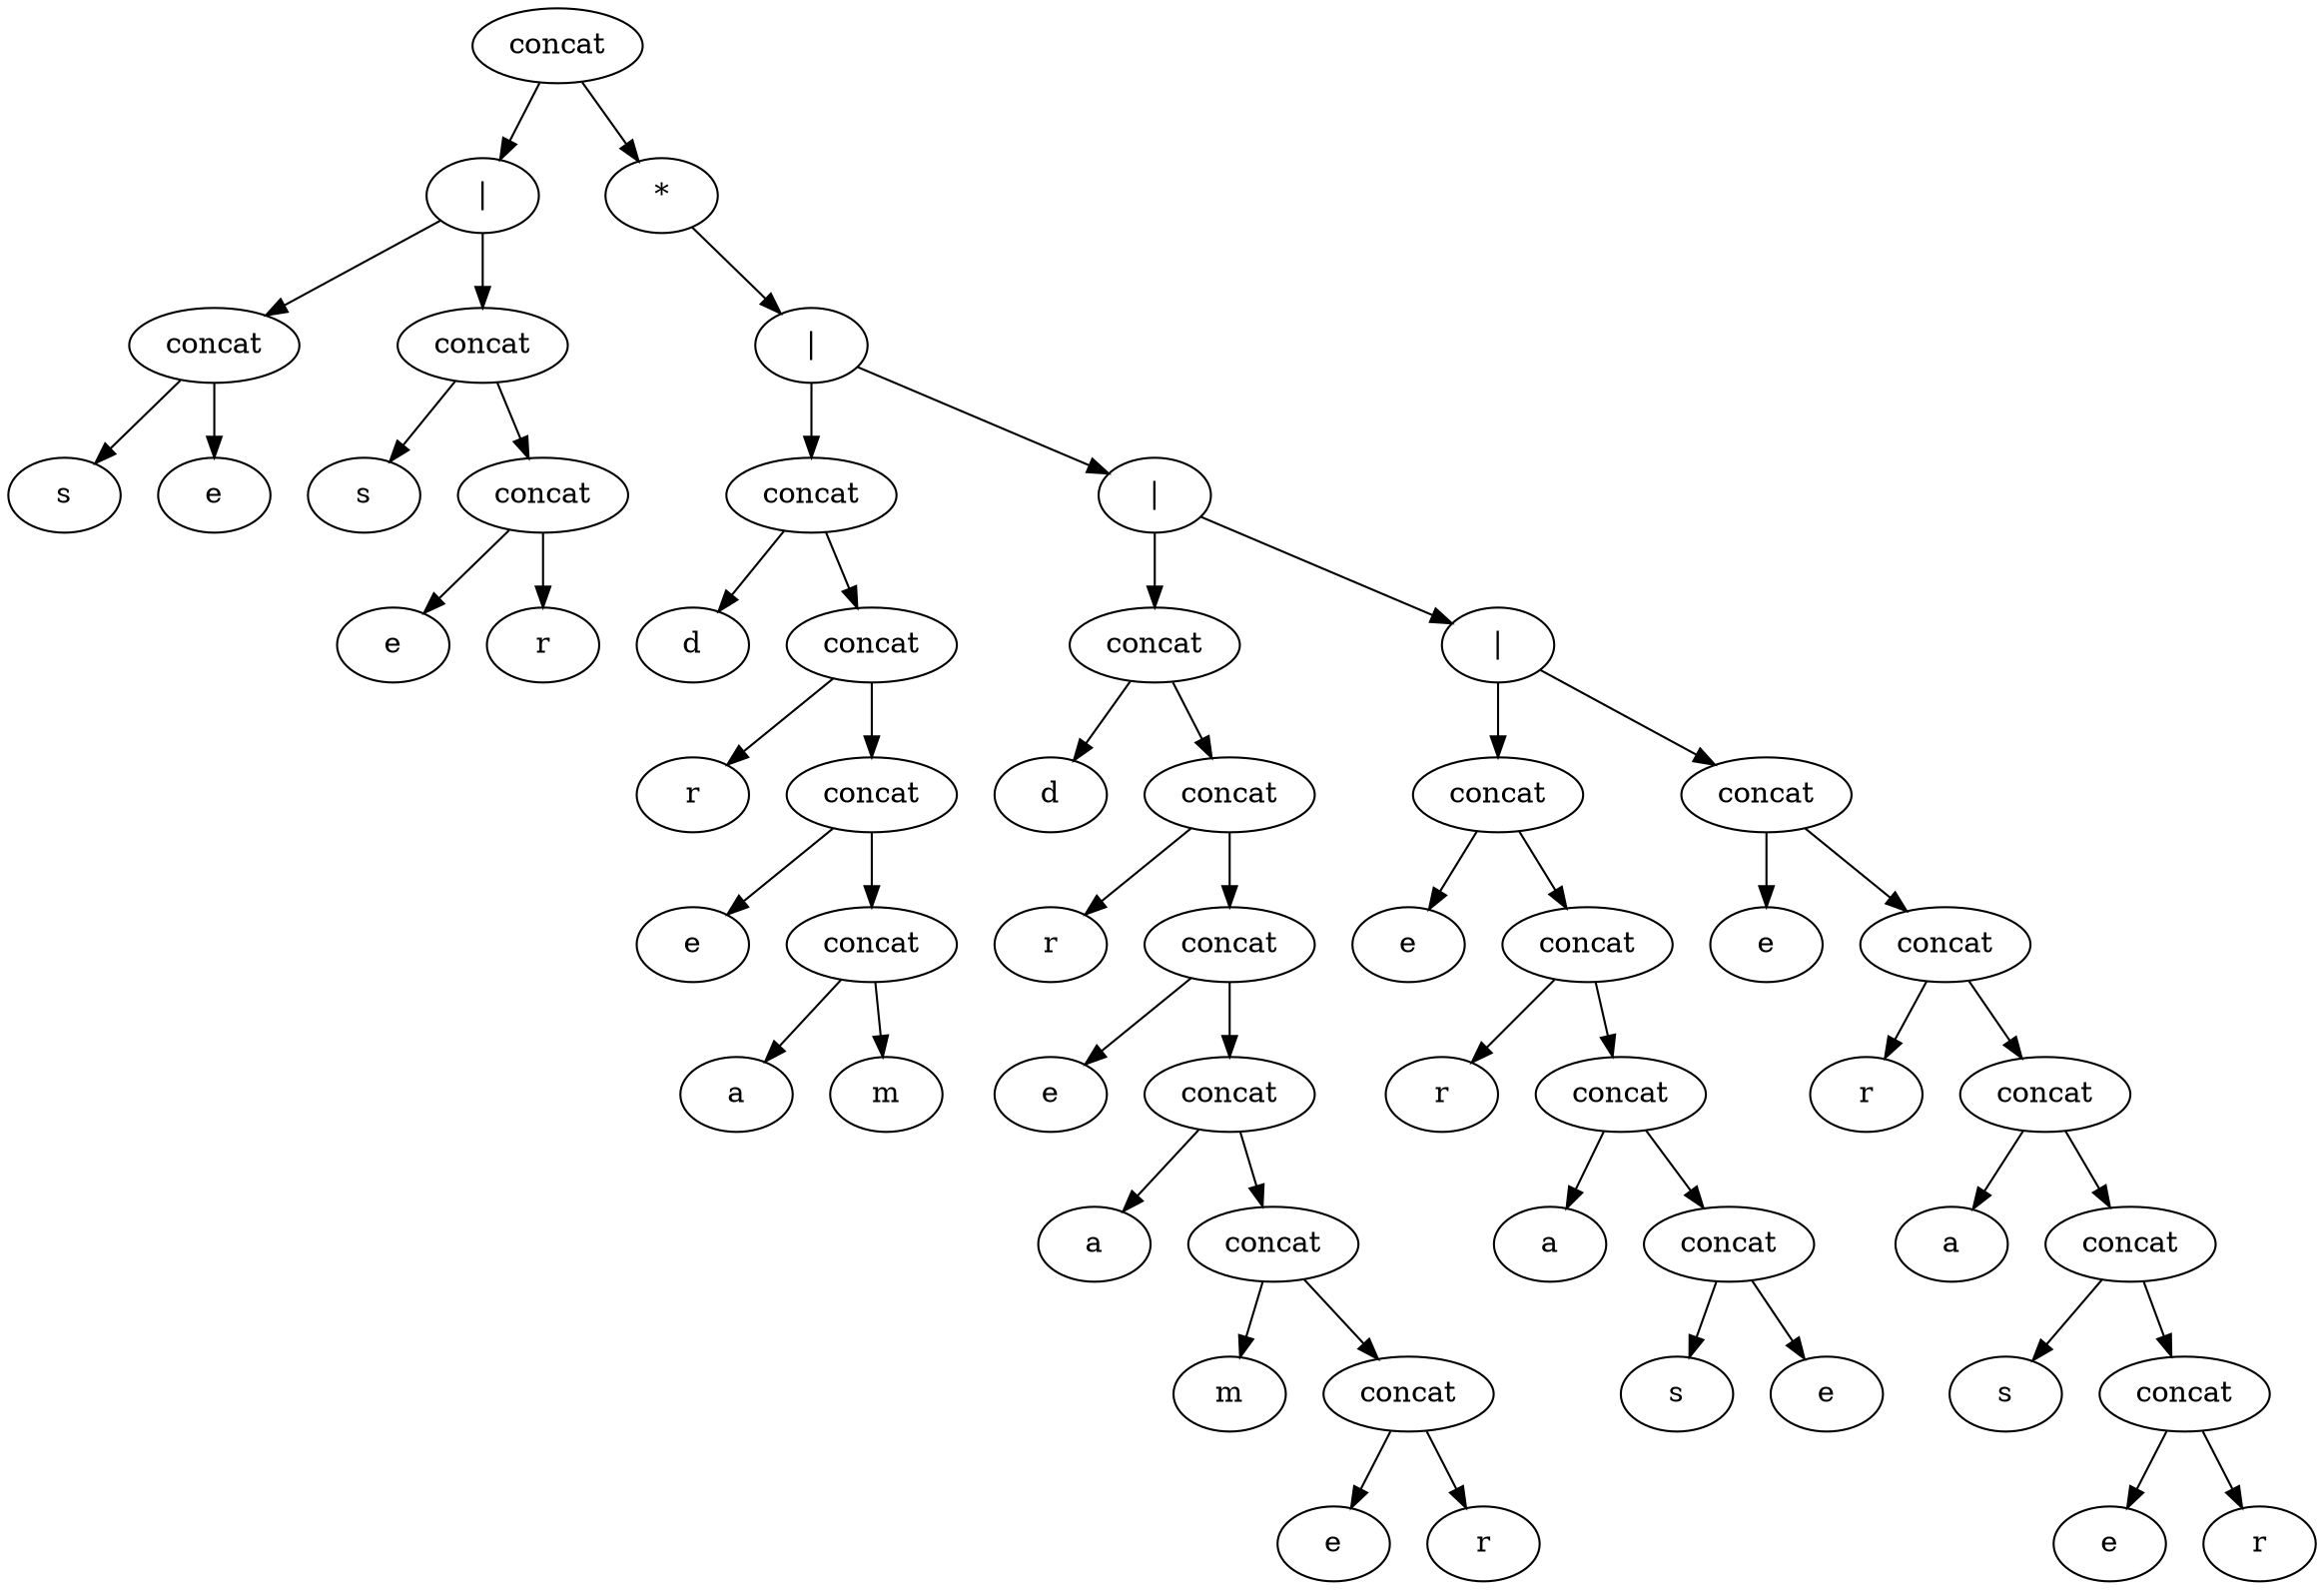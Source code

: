 digraph G {
  yvpaanryaijlqkgrxmrsaqwmdrliwz [label="concat"];
  yvpaanryaijlqkgrxmrsaqwmdrliwz -> dkprrqyuxoiwagptbdwkguozohwaiq;
  dkprrqyuxoiwagptbdwkguozohwaiq [label="|"];
  dkprrqyuxoiwagptbdwkguozohwaiq -> wizbgposnkncewjbkisijjijxvraxv;
  wizbgposnkncewjbkisijjijxvraxv [label="concat"];
  wizbgposnkncewjbkisijjijxvraxv -> btlmptahjmhllemvgqggeofwmclynv;
  btlmptahjmhllemvgqggeofwmclynv [label="s"];
  wizbgposnkncewjbkisijjijxvraxv -> mcchbdxxjvlbvzsvnujjjnbovzbuwy;
  mcchbdxxjvlbvzsvnujjjnbovzbuwy [label="e"];
  dkprrqyuxoiwagptbdwkguozohwaiq -> iqndgaiyvzjoisehfsqrblczsgefcr;
  iqndgaiyvzjoisehfsqrblczsgefcr [label="concat"];
  iqndgaiyvzjoisehfsqrblczsgefcr -> vpidhafbtbwfkjjmfjopqfiqfqwqkc;
  vpidhafbtbwfkjjmfjopqfiqfqwqkc [label="s"];
  iqndgaiyvzjoisehfsqrblczsgefcr -> fxykljcnenbmgxybgsrggnraglxdvz;
  fxykljcnenbmgxybgsrggnraglxdvz [label="concat"];
  fxykljcnenbmgxybgsrggnraglxdvz -> vkltxhttcjclaqpbzkgrhhpabmlogh;
  vkltxhttcjclaqpbzkgrhhpabmlogh [label="e"];
  fxykljcnenbmgxybgsrggnraglxdvz -> qxoutnyddsotjsxmtxqwghhfjpaszj;
  qxoutnyddsotjsxmtxqwghhfjpaszj [label="r"];
  yvpaanryaijlqkgrxmrsaqwmdrliwz -> throyrjtfmsbwrytjayeypplhgqarz;
  throyrjtfmsbwrytjayeypplhgqarz [label="*"];
  throyrjtfmsbwrytjayeypplhgqarz -> npybtoxlzcoafaxnoshyhhftoytmxz;
  npybtoxlzcoafaxnoshyhhftoytmxz [label="|"];
  npybtoxlzcoafaxnoshyhhftoytmxz -> glpkxjwobyafyqkshyuvcdspzamvfd;
  glpkxjwobyafyqkshyuvcdspzamvfd [label="concat"];
  glpkxjwobyafyqkshyuvcdspzamvfd -> iozuoippmrrdkwdavngntguenhimeb;
  iozuoippmrrdkwdavngntguenhimeb [label="d"];
  glpkxjwobyafyqkshyuvcdspzamvfd -> kjzcdkpycrqvounmwamyhnlsilwpji;
  kjzcdkpycrqvounmwamyhnlsilwpji [label="concat"];
  kjzcdkpycrqvounmwamyhnlsilwpji -> gkamnqsltpcsmeunrfgiadxzqycmsf;
  gkamnqsltpcsmeunrfgiadxzqycmsf [label="r"];
  kjzcdkpycrqvounmwamyhnlsilwpji -> admgebeerdaioeekvoulkrelqoswmv;
  admgebeerdaioeekvoulkrelqoswmv [label="concat"];
  admgebeerdaioeekvoulkrelqoswmv -> cnirlafhfbmxnvjucvosagrpaxrywu;
  cnirlafhfbmxnvjucvosagrpaxrywu [label="e"];
  admgebeerdaioeekvoulkrelqoswmv -> xdnfzxbkacdwsvyfereqxdudhsjkwh;
  xdnfzxbkacdwsvyfereqxdudhsjkwh [label="concat"];
  xdnfzxbkacdwsvyfereqxdudhsjkwh -> qjgzwotwhnemuyxkafhivneovzsttg;
  qjgzwotwhnemuyxkafhivneovzsttg [label="a"];
  xdnfzxbkacdwsvyfereqxdudhsjkwh -> obcanhgtcddctphlgluvumnandosaf;
  obcanhgtcddctphlgluvumnandosaf [label="m"];
  npybtoxlzcoafaxnoshyhhftoytmxz -> nobefbopslzlclwolomqcjjpugiulu;
  nobefbopslzlclwolomqcjjpugiulu [label="|"];
  nobefbopslzlclwolomqcjjpugiulu -> oiwwlklglrinqvcscluymzcuavqdzt;
  oiwwlklglrinqvcscluymzcuavqdzt [label="concat"];
  oiwwlklglrinqvcscluymzcuavqdzt -> gbuepctrektfftqflevloosqxoivpc;
  gbuepctrektfftqflevloosqxoivpc [label="d"];
  oiwwlklglrinqvcscluymzcuavqdzt -> hhkurhpzlvjdjfooxgvtrkpupaaqpc;
  hhkurhpzlvjdjfooxgvtrkpupaaqpc [label="concat"];
  hhkurhpzlvjdjfooxgvtrkpupaaqpc -> nvtguwbsuveijcmeqjnfmjhcbsmfuf;
  nvtguwbsuveijcmeqjnfmjhcbsmfuf [label="r"];
  hhkurhpzlvjdjfooxgvtrkpupaaqpc -> npyysgklqxtoekhbrdroarvcsjbnee;
  npyysgklqxtoekhbrdroarvcsjbnee [label="concat"];
  npyysgklqxtoekhbrdroarvcsjbnee -> pvqfrtavtmivhkvnxffyrtnjofkxrf;
  pvqfrtavtmivhkvnxffyrtnjofkxrf [label="e"];
  npyysgklqxtoekhbrdroarvcsjbnee -> dehetsjqntuhillyaxdlkvdhvurdsp;
  dehetsjqntuhillyaxdlkvdhvurdsp [label="concat"];
  dehetsjqntuhillyaxdlkvdhvurdsp -> yrjdzxxruscblngptsfvugbmishuzv;
  yrjdzxxruscblngptsfvugbmishuzv [label="a"];
  dehetsjqntuhillyaxdlkvdhvurdsp -> hwkohuyfttnqnsapoerodzumpycqao;
  hwkohuyfttnqnsapoerodzumpycqao [label="concat"];
  hwkohuyfttnqnsapoerodzumpycqao -> eoqdyyczoqscnscdejnonumbjakquc;
  eoqdyyczoqscnscdejnonumbjakquc [label="m"];
  hwkohuyfttnqnsapoerodzumpycqao -> wtucemhqtcnkyyrvecewhcbkydwauz;
  wtucemhqtcnkyyrvecewhcbkydwauz [label="concat"];
  wtucemhqtcnkyyrvecewhcbkydwauz -> lfpxnhbngfqfgsepvimodankmyprjy;
  lfpxnhbngfqfgsepvimodankmyprjy [label="e"];
  wtucemhqtcnkyyrvecewhcbkydwauz -> whepnjzuladnudogmksguerxdpjryk;
  whepnjzuladnudogmksguerxdpjryk [label="r"];
  nobefbopslzlclwolomqcjjpugiulu -> sitlxccqjwkjjtnpchzpchblzxbhtx;
  sitlxccqjwkjjtnpchzpchblzxbhtx [label="|"];
  sitlxccqjwkjjtnpchzpchblzxbhtx -> ofglsvmvhbvabicxjrctauvnddnauh;
  ofglsvmvhbvabicxjrctauvnddnauh [label="concat"];
  ofglsvmvhbvabicxjrctauvnddnauh -> zqlecxtfyjnccmhbjzzxgoxmefrcry;
  zqlecxtfyjnccmhbjzzxgoxmefrcry [label="e"];
  ofglsvmvhbvabicxjrctauvnddnauh -> emcyoftexvpqjvclthchxxngyfeekx;
  emcyoftexvpqjvclthchxxngyfeekx [label="concat"];
  emcyoftexvpqjvclthchxxngyfeekx -> gjykpxmiylxbqntanscjizlvdsizuo;
  gjykpxmiylxbqntanscjizlvdsizuo [label="r"];
  emcyoftexvpqjvclthchxxngyfeekx -> edrpnevajsjeywyuixferwgppmmxuy;
  edrpnevajsjeywyuixferwgppmmxuy [label="concat"];
  edrpnevajsjeywyuixferwgppmmxuy -> wpswgnnssxftoaxpfgdgrmmwjpvybb;
  wpswgnnssxftoaxpfgdgrmmwjpvybb [label="a"];
  edrpnevajsjeywyuixferwgppmmxuy -> upannhsppkjfuajxtatzykhbkxksrd;
  upannhsppkjfuajxtatzykhbkxksrd [label="concat"];
  upannhsppkjfuajxtatzykhbkxksrd -> hngvfqkajcqdanftdeetlnohhosvnx;
  hngvfqkajcqdanftdeetlnohhosvnx [label="s"];
  upannhsppkjfuajxtatzykhbkxksrd -> sixnamescqmxqhjlcertpzbwdamxsr;
  sixnamescqmxqhjlcertpzbwdamxsr [label="e"];
  sitlxccqjwkjjtnpchzpchblzxbhtx -> hpjtxmzdhfmlibuooiwybdjvvedxki;
  hpjtxmzdhfmlibuooiwybdjvvedxki [label="concat"];
  hpjtxmzdhfmlibuooiwybdjvvedxki -> ksyovsfwohjroarddmroiaakvyrcff;
  ksyovsfwohjroarddmroiaakvyrcff [label="e"];
  hpjtxmzdhfmlibuooiwybdjvvedxki -> cvutncsmaeloiscdrgyvbefnifsvbm;
  cvutncsmaeloiscdrgyvbefnifsvbm [label="concat"];
  cvutncsmaeloiscdrgyvbefnifsvbm -> retdmnefkjdhopjxnurvvxnneewtht;
  retdmnefkjdhopjxnurvvxnneewtht [label="r"];
  cvutncsmaeloiscdrgyvbefnifsvbm -> hvtmhigoimohfawxwhoncbrmjubcsq;
  hvtmhigoimohfawxwhoncbrmjubcsq [label="concat"];
  hvtmhigoimohfawxwhoncbrmjubcsq -> grzmryinhxfcntuiybwnxdkkbxqtmq;
  grzmryinhxfcntuiybwnxdkkbxqtmq [label="a"];
  hvtmhigoimohfawxwhoncbrmjubcsq -> iobycqwxjkhykpwouxxxkwrdiqlegq;
  iobycqwxjkhykpwouxxxkwrdiqlegq [label="concat"];
  iobycqwxjkhykpwouxxxkwrdiqlegq -> brmrtroszllqgzdifytphgxuiitwtd;
  brmrtroszllqgzdifytphgxuiitwtd [label="s"];
  iobycqwxjkhykpwouxxxkwrdiqlegq -> wfkybvygawontsxpcychvdarzejhxi;
  wfkybvygawontsxpcychvdarzejhxi [label="concat"];
  wfkybvygawontsxpcychvdarzejhxi -> ntzvhlkwtptxltsfqrtftbhqvpkwqf;
  ntzvhlkwtptxltsfqrtftbhqvpkwqf [label="e"];
  wfkybvygawontsxpcychvdarzejhxi -> yuqlruuhsgsjmaqxlhihvmbsfmgqwj;
  yuqlruuhsgsjmaqxlhihvmbsfmgqwj [label="r"];
}
